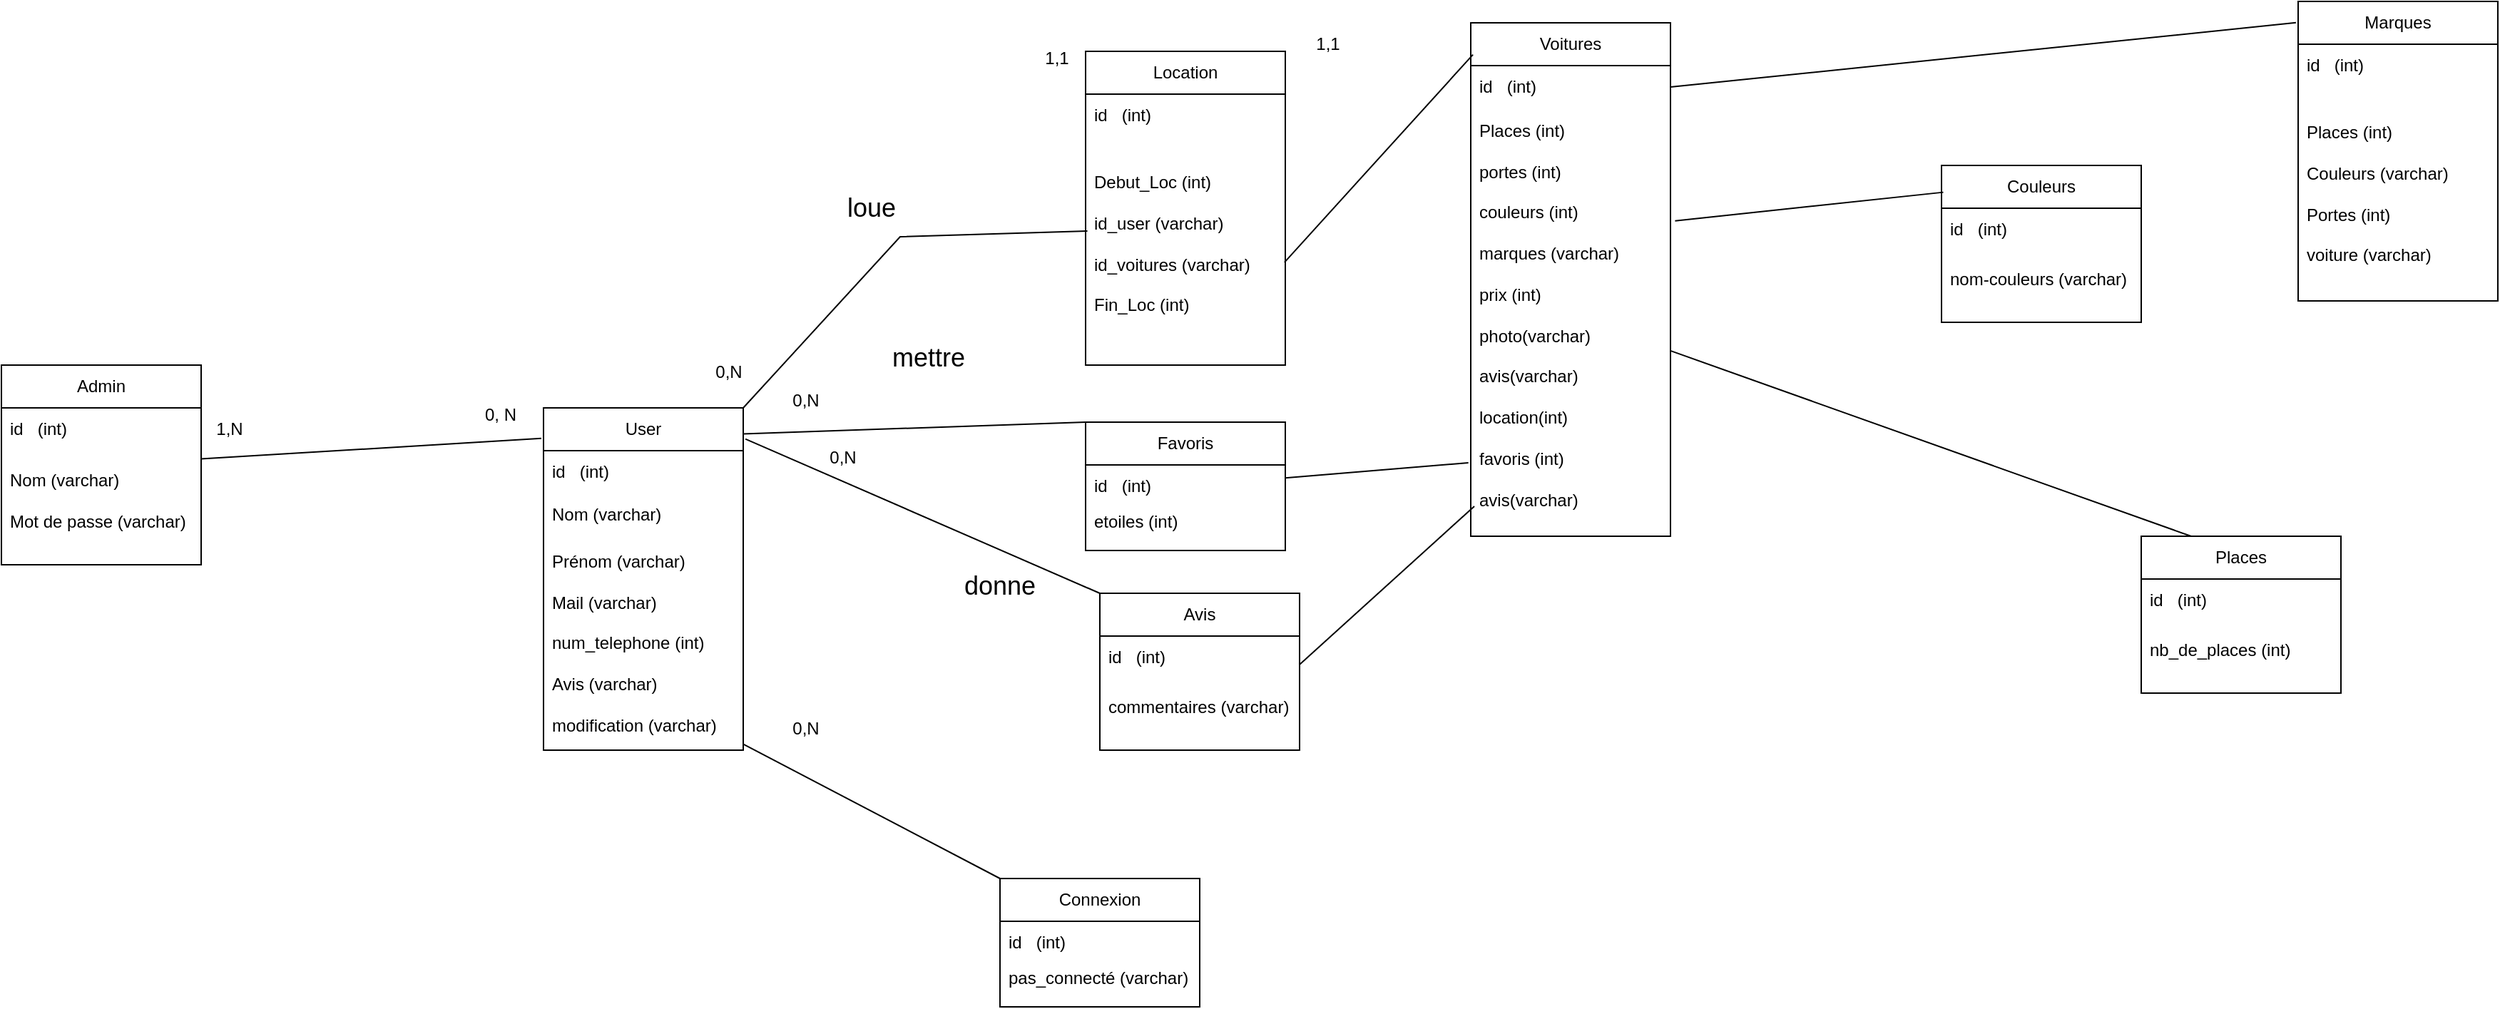 <mxfile version="22.1.0" type="github">
  <diagram id="C5RBs43oDa-KdzZeNtuy" name="Page-1">
    <mxGraphModel dx="2185" dy="596" grid="1" gridSize="10" guides="1" tooltips="1" connect="1" arrows="1" fold="1" page="1" pageScale="1" pageWidth="827" pageHeight="1169" math="0" shadow="0">
      <root>
        <mxCell id="WIyWlLk6GJQsqaUBKTNV-0" />
        <mxCell id="WIyWlLk6GJQsqaUBKTNV-1" parent="WIyWlLk6GJQsqaUBKTNV-0" />
        <mxCell id="GdlKHdJ9aNy-TUZx2jLR-0" value="User" style="swimlane;fontStyle=0;childLayout=stackLayout;horizontal=1;startSize=30;horizontalStack=0;resizeParent=1;resizeParentMax=0;resizeLast=0;collapsible=1;marginBottom=0;whiteSpace=wrap;html=1;" vertex="1" parent="WIyWlLk6GJQsqaUBKTNV-1">
          <mxGeometry x="200" y="440" width="140" height="240" as="geometry" />
        </mxCell>
        <mxCell id="GdlKHdJ9aNy-TUZx2jLR-1" value="id&amp;nbsp; &amp;nbsp;(int)" style="text;strokeColor=none;fillColor=none;align=left;verticalAlign=middle;spacingLeft=4;spacingRight=4;overflow=hidden;points=[[0,0.5],[1,0.5]];portConstraint=eastwest;rotatable=0;whiteSpace=wrap;html=1;" vertex="1" parent="GdlKHdJ9aNy-TUZx2jLR-0">
          <mxGeometry y="30" width="140" height="30" as="geometry" />
        </mxCell>
        <mxCell id="GdlKHdJ9aNy-TUZx2jLR-2" value="Nom (varchar)" style="text;strokeColor=none;fillColor=none;align=left;verticalAlign=middle;spacingLeft=4;spacingRight=4;overflow=hidden;points=[[0,0.5],[1,0.5]];portConstraint=eastwest;rotatable=0;whiteSpace=wrap;html=1;" vertex="1" parent="GdlKHdJ9aNy-TUZx2jLR-0">
          <mxGeometry y="60" width="140" height="30" as="geometry" />
        </mxCell>
        <mxCell id="GdlKHdJ9aNy-TUZx2jLR-4" value="Prénom (varchar)&lt;br&gt;&lt;br&gt;&lt;br&gt;&lt;br&gt;&lt;br&gt;" style="text;strokeColor=none;fillColor=none;align=left;verticalAlign=middle;spacingLeft=4;spacingRight=4;overflow=hidden;points=[[0,0.5],[1,0.5]];portConstraint=eastwest;rotatable=0;whiteSpace=wrap;html=1;" vertex="1" parent="GdlKHdJ9aNy-TUZx2jLR-0">
          <mxGeometry y="90" width="140" as="geometry" />
        </mxCell>
        <mxCell id="GdlKHdJ9aNy-TUZx2jLR-3" value="Prénom (varchar)&lt;br&gt;&lt;br&gt;Mail (varchar)&lt;br&gt;&lt;br&gt;num_telephone (int)&lt;br&gt;&lt;br&gt;Avis (varchar)&lt;br&gt;&lt;br&gt;modification (varchar)&lt;br&gt;" style="text;strokeColor=none;fillColor=none;align=left;verticalAlign=middle;spacingLeft=4;spacingRight=4;overflow=hidden;points=[[0,0.5],[1,0.5]];portConstraint=eastwest;rotatable=0;whiteSpace=wrap;html=1;" vertex="1" parent="GdlKHdJ9aNy-TUZx2jLR-0">
          <mxGeometry y="90" width="140" height="150" as="geometry" />
        </mxCell>
        <mxCell id="GdlKHdJ9aNy-TUZx2jLR-5" value="Location" style="swimlane;fontStyle=0;childLayout=stackLayout;horizontal=1;startSize=30;horizontalStack=0;resizeParent=1;resizeParentMax=0;resizeLast=0;collapsible=1;marginBottom=0;whiteSpace=wrap;html=1;" vertex="1" parent="WIyWlLk6GJQsqaUBKTNV-1">
          <mxGeometry x="580" y="190" width="140" height="220" as="geometry" />
        </mxCell>
        <mxCell id="GdlKHdJ9aNy-TUZx2jLR-6" value="id&amp;nbsp; &amp;nbsp;(int)" style="text;strokeColor=none;fillColor=none;align=left;verticalAlign=middle;spacingLeft=4;spacingRight=4;overflow=hidden;points=[[0,0.5],[1,0.5]];portConstraint=eastwest;rotatable=0;whiteSpace=wrap;html=1;" vertex="1" parent="GdlKHdJ9aNy-TUZx2jLR-5">
          <mxGeometry y="30" width="140" height="30" as="geometry" />
        </mxCell>
        <mxCell id="GdlKHdJ9aNy-TUZx2jLR-7" value="Debut_Loc (int)&lt;br&gt;&lt;br&gt;id_user (varchar)&lt;br&gt;&lt;br&gt;id_voitures (varchar)&lt;br&gt;&lt;br&gt;Fin_Loc (int)" style="text;strokeColor=none;fillColor=none;align=left;verticalAlign=middle;spacingLeft=4;spacingRight=4;overflow=hidden;points=[[0,0.5],[1,0.5]];portConstraint=eastwest;rotatable=0;whiteSpace=wrap;html=1;" vertex="1" parent="GdlKHdJ9aNy-TUZx2jLR-5">
          <mxGeometry y="60" width="140" height="150" as="geometry" />
        </mxCell>
        <mxCell id="GdlKHdJ9aNy-TUZx2jLR-8" value="Prénom (varchar)&lt;br&gt;&lt;br&gt;&lt;br&gt;&lt;br&gt;&lt;br&gt;" style="text;strokeColor=none;fillColor=none;align=left;verticalAlign=middle;spacingLeft=4;spacingRight=4;overflow=hidden;points=[[0,0.5],[1,0.5]];portConstraint=eastwest;rotatable=0;whiteSpace=wrap;html=1;" vertex="1" parent="GdlKHdJ9aNy-TUZx2jLR-5">
          <mxGeometry y="210" width="140" as="geometry" />
        </mxCell>
        <mxCell id="GdlKHdJ9aNy-TUZx2jLR-9" value="&lt;br&gt;&lt;br&gt;" style="text;strokeColor=none;fillColor=none;align=left;verticalAlign=middle;spacingLeft=4;spacingRight=4;overflow=hidden;points=[[0,0.5],[1,0.5]];portConstraint=eastwest;rotatable=0;whiteSpace=wrap;html=1;" vertex="1" parent="GdlKHdJ9aNy-TUZx2jLR-5">
          <mxGeometry y="210" width="140" height="10" as="geometry" />
        </mxCell>
        <mxCell id="GdlKHdJ9aNy-TUZx2jLR-10" value="Avis" style="swimlane;fontStyle=0;childLayout=stackLayout;horizontal=1;startSize=30;horizontalStack=0;resizeParent=1;resizeParentMax=0;resizeLast=0;collapsible=1;marginBottom=0;whiteSpace=wrap;html=1;" vertex="1" parent="WIyWlLk6GJQsqaUBKTNV-1">
          <mxGeometry x="590" y="570" width="140" height="110" as="geometry" />
        </mxCell>
        <mxCell id="GdlKHdJ9aNy-TUZx2jLR-11" value="id&amp;nbsp; &amp;nbsp;(int)" style="text;strokeColor=none;fillColor=none;align=left;verticalAlign=middle;spacingLeft=4;spacingRight=4;overflow=hidden;points=[[0,0.5],[1,0.5]];portConstraint=eastwest;rotatable=0;whiteSpace=wrap;html=1;" vertex="1" parent="GdlKHdJ9aNy-TUZx2jLR-10">
          <mxGeometry y="30" width="140" height="30" as="geometry" />
        </mxCell>
        <mxCell id="GdlKHdJ9aNy-TUZx2jLR-12" value="commentaires (varchar)" style="text;strokeColor=none;fillColor=none;align=left;verticalAlign=middle;spacingLeft=4;spacingRight=4;overflow=hidden;points=[[0,0.5],[1,0.5]];portConstraint=eastwest;rotatable=0;whiteSpace=wrap;html=1;" vertex="1" parent="GdlKHdJ9aNy-TUZx2jLR-10">
          <mxGeometry y="60" width="140" height="40" as="geometry" />
        </mxCell>
        <mxCell id="GdlKHdJ9aNy-TUZx2jLR-13" value="Prénom (varchar)&lt;br&gt;&lt;br&gt;&lt;br&gt;&lt;br&gt;&lt;br&gt;" style="text;strokeColor=none;fillColor=none;align=left;verticalAlign=middle;spacingLeft=4;spacingRight=4;overflow=hidden;points=[[0,0.5],[1,0.5]];portConstraint=eastwest;rotatable=0;whiteSpace=wrap;html=1;" vertex="1" parent="GdlKHdJ9aNy-TUZx2jLR-10">
          <mxGeometry y="100" width="140" as="geometry" />
        </mxCell>
        <mxCell id="GdlKHdJ9aNy-TUZx2jLR-14" value="&lt;br&gt;&lt;br&gt;" style="text;strokeColor=none;fillColor=none;align=left;verticalAlign=middle;spacingLeft=4;spacingRight=4;overflow=hidden;points=[[0,0.5],[1,0.5]];portConstraint=eastwest;rotatable=0;whiteSpace=wrap;html=1;" vertex="1" parent="GdlKHdJ9aNy-TUZx2jLR-10">
          <mxGeometry y="100" width="140" height="10" as="geometry" />
        </mxCell>
        <mxCell id="GdlKHdJ9aNy-TUZx2jLR-16" value="Marques" style="swimlane;fontStyle=0;childLayout=stackLayout;horizontal=1;startSize=30;horizontalStack=0;resizeParent=1;resizeParentMax=0;resizeLast=0;collapsible=1;marginBottom=0;whiteSpace=wrap;html=1;" vertex="1" parent="WIyWlLk6GJQsqaUBKTNV-1">
          <mxGeometry x="1430" y="155" width="140" height="210" as="geometry" />
        </mxCell>
        <mxCell id="GdlKHdJ9aNy-TUZx2jLR-17" value="id&amp;nbsp; &amp;nbsp;(int)" style="text;strokeColor=none;fillColor=none;align=left;verticalAlign=middle;spacingLeft=4;spacingRight=4;overflow=hidden;points=[[0,0.5],[1,0.5]];portConstraint=eastwest;rotatable=0;whiteSpace=wrap;html=1;" vertex="1" parent="GdlKHdJ9aNy-TUZx2jLR-16">
          <mxGeometry y="30" width="140" height="30" as="geometry" />
        </mxCell>
        <mxCell id="GdlKHdJ9aNy-TUZx2jLR-18" value="Places (int)&lt;br&gt;&lt;br&gt;Couleurs (varchar)&lt;br&gt;&lt;br&gt;Portes (int)&lt;br&gt;&lt;br&gt;voiture (varchar)" style="text;strokeColor=none;fillColor=none;align=left;verticalAlign=middle;spacingLeft=4;spacingRight=4;overflow=hidden;points=[[0,0.5],[1,0.5]];portConstraint=eastwest;rotatable=0;whiteSpace=wrap;html=1;" vertex="1" parent="GdlKHdJ9aNy-TUZx2jLR-16">
          <mxGeometry y="60" width="140" height="150" as="geometry" />
        </mxCell>
        <mxCell id="GdlKHdJ9aNy-TUZx2jLR-19" value="Prénom (varchar)&lt;br&gt;&lt;br&gt;&lt;br&gt;&lt;br&gt;&lt;br&gt;" style="text;strokeColor=none;fillColor=none;align=left;verticalAlign=middle;spacingLeft=4;spacingRight=4;overflow=hidden;points=[[0,0.5],[1,0.5]];portConstraint=eastwest;rotatable=0;whiteSpace=wrap;html=1;" vertex="1" parent="GdlKHdJ9aNy-TUZx2jLR-16">
          <mxGeometry y="210" width="140" as="geometry" />
        </mxCell>
        <mxCell id="GdlKHdJ9aNy-TUZx2jLR-21" value="Favoris" style="swimlane;fontStyle=0;childLayout=stackLayout;horizontal=1;startSize=30;horizontalStack=0;resizeParent=1;resizeParentMax=0;resizeLast=0;collapsible=1;marginBottom=0;whiteSpace=wrap;html=1;" vertex="1" parent="WIyWlLk6GJQsqaUBKTNV-1">
          <mxGeometry x="580" y="450" width="140" height="90" as="geometry" />
        </mxCell>
        <mxCell id="GdlKHdJ9aNy-TUZx2jLR-22" value="id&amp;nbsp; &amp;nbsp;(int)" style="text;strokeColor=none;fillColor=none;align=left;verticalAlign=middle;spacingLeft=4;spacingRight=4;overflow=hidden;points=[[0,0.5],[1,0.5]];portConstraint=eastwest;rotatable=0;whiteSpace=wrap;html=1;" vertex="1" parent="GdlKHdJ9aNy-TUZx2jLR-21">
          <mxGeometry y="30" width="140" height="30" as="geometry" />
        </mxCell>
        <mxCell id="GdlKHdJ9aNy-TUZx2jLR-23" value="etoiles (int)" style="text;strokeColor=none;fillColor=none;align=left;verticalAlign=middle;spacingLeft=4;spacingRight=4;overflow=hidden;points=[[0,0.5],[1,0.5]];portConstraint=eastwest;rotatable=0;whiteSpace=wrap;html=1;" vertex="1" parent="GdlKHdJ9aNy-TUZx2jLR-21">
          <mxGeometry y="60" width="140" height="20" as="geometry" />
        </mxCell>
        <mxCell id="GdlKHdJ9aNy-TUZx2jLR-24" value="Prénom (varchar)&lt;br&gt;&lt;br&gt;&lt;br&gt;&lt;br&gt;&lt;br&gt;" style="text;strokeColor=none;fillColor=none;align=left;verticalAlign=middle;spacingLeft=4;spacingRight=4;overflow=hidden;points=[[0,0.5],[1,0.5]];portConstraint=eastwest;rotatable=0;whiteSpace=wrap;html=1;" vertex="1" parent="GdlKHdJ9aNy-TUZx2jLR-21">
          <mxGeometry y="80" width="140" as="geometry" />
        </mxCell>
        <mxCell id="GdlKHdJ9aNy-TUZx2jLR-25" value="&lt;br&gt;&lt;br&gt;" style="text;strokeColor=none;fillColor=none;align=left;verticalAlign=middle;spacingLeft=4;spacingRight=4;overflow=hidden;points=[[0,0.5],[1,0.5]];portConstraint=eastwest;rotatable=0;whiteSpace=wrap;html=1;" vertex="1" parent="GdlKHdJ9aNy-TUZx2jLR-21">
          <mxGeometry y="80" width="140" height="10" as="geometry" />
        </mxCell>
        <mxCell id="GdlKHdJ9aNy-TUZx2jLR-26" value="Voitures" style="swimlane;fontStyle=0;childLayout=stackLayout;horizontal=1;startSize=30;horizontalStack=0;resizeParent=1;resizeParentMax=0;resizeLast=0;collapsible=1;marginBottom=0;whiteSpace=wrap;html=1;" vertex="1" parent="WIyWlLk6GJQsqaUBKTNV-1">
          <mxGeometry x="850" y="170" width="140" height="360" as="geometry" />
        </mxCell>
        <mxCell id="GdlKHdJ9aNy-TUZx2jLR-27" value="id&amp;nbsp; &amp;nbsp;(int)" style="text;strokeColor=none;fillColor=none;align=left;verticalAlign=middle;spacingLeft=4;spacingRight=4;overflow=hidden;points=[[0,0.5],[1,0.5]];portConstraint=eastwest;rotatable=0;whiteSpace=wrap;html=1;" vertex="1" parent="GdlKHdJ9aNy-TUZx2jLR-26">
          <mxGeometry y="30" width="140" height="30" as="geometry" />
        </mxCell>
        <mxCell id="GdlKHdJ9aNy-TUZx2jLR-29" value="Prénom (varchar)&lt;br&gt;&lt;br&gt;&lt;br&gt;&lt;br&gt;&lt;br&gt;" style="text;strokeColor=none;fillColor=none;align=left;verticalAlign=middle;spacingLeft=4;spacingRight=4;overflow=hidden;points=[[0,0.5],[1,0.5]];portConstraint=eastwest;rotatable=0;whiteSpace=wrap;html=1;" vertex="1" parent="GdlKHdJ9aNy-TUZx2jLR-26">
          <mxGeometry y="60" width="140" as="geometry" />
        </mxCell>
        <mxCell id="GdlKHdJ9aNy-TUZx2jLR-28" value="Places (int)&lt;br&gt;&lt;br&gt;portes (int)&lt;br&gt;&lt;br&gt;couleurs (int)&lt;br&gt;&lt;br&gt;marques (varchar)&lt;br&gt;&lt;br&gt;prix (int)&lt;br&gt;&lt;br&gt;photo(varchar)&lt;br&gt;&lt;br&gt;avis(varchar)&lt;br&gt;&lt;br&gt;location(int)&lt;br&gt;&lt;br&gt;favoris (int)&lt;br&gt;&lt;br&gt;avis(varchar)" style="text;strokeColor=none;fillColor=none;align=left;verticalAlign=middle;spacingLeft=4;spacingRight=4;overflow=hidden;points=[[0,0.5],[1,0.5]];portConstraint=eastwest;rotatable=0;whiteSpace=wrap;html=1;" vertex="1" parent="GdlKHdJ9aNy-TUZx2jLR-26">
          <mxGeometry y="60" width="140" height="290" as="geometry" />
        </mxCell>
        <mxCell id="GdlKHdJ9aNy-TUZx2jLR-30" value="&lt;br&gt;&lt;br&gt;" style="text;strokeColor=none;fillColor=none;align=left;verticalAlign=middle;spacingLeft=4;spacingRight=4;overflow=hidden;points=[[0,0.5],[1,0.5]];portConstraint=eastwest;rotatable=0;whiteSpace=wrap;html=1;" vertex="1" parent="GdlKHdJ9aNy-TUZx2jLR-26">
          <mxGeometry y="350" width="140" height="10" as="geometry" />
        </mxCell>
        <mxCell id="GdlKHdJ9aNy-TUZx2jLR-31" value="Couleurs" style="swimlane;fontStyle=0;childLayout=stackLayout;horizontal=1;startSize=30;horizontalStack=0;resizeParent=1;resizeParentMax=0;resizeLast=0;collapsible=1;marginBottom=0;whiteSpace=wrap;html=1;" vertex="1" parent="WIyWlLk6GJQsqaUBKTNV-1">
          <mxGeometry x="1180" y="270" width="140" height="110" as="geometry" />
        </mxCell>
        <mxCell id="GdlKHdJ9aNy-TUZx2jLR-32" value="id&amp;nbsp; &amp;nbsp;(int)" style="text;strokeColor=none;fillColor=none;align=left;verticalAlign=middle;spacingLeft=4;spacingRight=4;overflow=hidden;points=[[0,0.5],[1,0.5]];portConstraint=eastwest;rotatable=0;whiteSpace=wrap;html=1;" vertex="1" parent="GdlKHdJ9aNy-TUZx2jLR-31">
          <mxGeometry y="30" width="140" height="30" as="geometry" />
        </mxCell>
        <mxCell id="GdlKHdJ9aNy-TUZx2jLR-33" value="nom-couleurs (varchar)" style="text;strokeColor=none;fillColor=none;align=left;verticalAlign=middle;spacingLeft=4;spacingRight=4;overflow=hidden;points=[[0,0.5],[1,0.5]];portConstraint=eastwest;rotatable=0;whiteSpace=wrap;html=1;" vertex="1" parent="GdlKHdJ9aNy-TUZx2jLR-31">
          <mxGeometry y="60" width="140" height="40" as="geometry" />
        </mxCell>
        <mxCell id="GdlKHdJ9aNy-TUZx2jLR-34" value="Prénom (varchar)&lt;br&gt;&lt;br&gt;&lt;br&gt;&lt;br&gt;&lt;br&gt;" style="text;strokeColor=none;fillColor=none;align=left;verticalAlign=middle;spacingLeft=4;spacingRight=4;overflow=hidden;points=[[0,0.5],[1,0.5]];portConstraint=eastwest;rotatable=0;whiteSpace=wrap;html=1;" vertex="1" parent="GdlKHdJ9aNy-TUZx2jLR-31">
          <mxGeometry y="100" width="140" as="geometry" />
        </mxCell>
        <mxCell id="GdlKHdJ9aNy-TUZx2jLR-35" value="&lt;br&gt;&lt;br&gt;" style="text;strokeColor=none;fillColor=none;align=left;verticalAlign=middle;spacingLeft=4;spacingRight=4;overflow=hidden;points=[[0,0.5],[1,0.5]];portConstraint=eastwest;rotatable=0;whiteSpace=wrap;html=1;" vertex="1" parent="GdlKHdJ9aNy-TUZx2jLR-31">
          <mxGeometry y="100" width="140" height="10" as="geometry" />
        </mxCell>
        <mxCell id="GdlKHdJ9aNy-TUZx2jLR-37" value="Places" style="swimlane;fontStyle=0;childLayout=stackLayout;horizontal=1;startSize=30;horizontalStack=0;resizeParent=1;resizeParentMax=0;resizeLast=0;collapsible=1;marginBottom=0;whiteSpace=wrap;html=1;" vertex="1" parent="WIyWlLk6GJQsqaUBKTNV-1">
          <mxGeometry x="1320" y="530" width="140" height="110" as="geometry" />
        </mxCell>
        <mxCell id="GdlKHdJ9aNy-TUZx2jLR-38" value="id&amp;nbsp; &amp;nbsp;(int)" style="text;strokeColor=none;fillColor=none;align=left;verticalAlign=middle;spacingLeft=4;spacingRight=4;overflow=hidden;points=[[0,0.5],[1,0.5]];portConstraint=eastwest;rotatable=0;whiteSpace=wrap;html=1;" vertex="1" parent="GdlKHdJ9aNy-TUZx2jLR-37">
          <mxGeometry y="30" width="140" height="30" as="geometry" />
        </mxCell>
        <mxCell id="GdlKHdJ9aNy-TUZx2jLR-39" value="nb_de_places (int)" style="text;strokeColor=none;fillColor=none;align=left;verticalAlign=middle;spacingLeft=4;spacingRight=4;overflow=hidden;points=[[0,0.5],[1,0.5]];portConstraint=eastwest;rotatable=0;whiteSpace=wrap;html=1;" vertex="1" parent="GdlKHdJ9aNy-TUZx2jLR-37">
          <mxGeometry y="60" width="140" height="40" as="geometry" />
        </mxCell>
        <mxCell id="GdlKHdJ9aNy-TUZx2jLR-40" value="Prénom (varchar)&lt;br&gt;&lt;br&gt;&lt;br&gt;&lt;br&gt;&lt;br&gt;" style="text;strokeColor=none;fillColor=none;align=left;verticalAlign=middle;spacingLeft=4;spacingRight=4;overflow=hidden;points=[[0,0.5],[1,0.5]];portConstraint=eastwest;rotatable=0;whiteSpace=wrap;html=1;" vertex="1" parent="GdlKHdJ9aNy-TUZx2jLR-37">
          <mxGeometry y="100" width="140" as="geometry" />
        </mxCell>
        <mxCell id="GdlKHdJ9aNy-TUZx2jLR-41" value="&lt;br&gt;&lt;br&gt;" style="text;strokeColor=none;fillColor=none;align=left;verticalAlign=middle;spacingLeft=4;spacingRight=4;overflow=hidden;points=[[0,0.5],[1,0.5]];portConstraint=eastwest;rotatable=0;whiteSpace=wrap;html=1;" vertex="1" parent="GdlKHdJ9aNy-TUZx2jLR-37">
          <mxGeometry y="100" width="140" height="10" as="geometry" />
        </mxCell>
        <mxCell id="GdlKHdJ9aNy-TUZx2jLR-45" value="" style="endArrow=none;html=1;rounded=0;entryX=0;entryY=0;entryDx=0;entryDy=0;exitX=1;exitY=0.076;exitDx=0;exitDy=0;exitPerimeter=0;" edge="1" parent="WIyWlLk6GJQsqaUBKTNV-1" source="GdlKHdJ9aNy-TUZx2jLR-0" target="GdlKHdJ9aNy-TUZx2jLR-21">
          <mxGeometry width="50" height="50" relative="1" as="geometry">
            <mxPoint x="140" y="610" as="sourcePoint" />
            <mxPoint x="190" y="560" as="targetPoint" />
            <Array as="points" />
          </mxGeometry>
        </mxCell>
        <mxCell id="GdlKHdJ9aNy-TUZx2jLR-46" value="" style="endArrow=none;html=1;rounded=0;exitX=1;exitY=0;exitDx=0;exitDy=0;entryX=0.009;entryY=0.44;entryDx=0;entryDy=0;entryPerimeter=0;" edge="1" parent="WIyWlLk6GJQsqaUBKTNV-1" source="GdlKHdJ9aNy-TUZx2jLR-0" target="GdlKHdJ9aNy-TUZx2jLR-7">
          <mxGeometry width="50" height="50" relative="1" as="geometry">
            <mxPoint x="620" y="390" as="sourcePoint" />
            <mxPoint x="200" y="210" as="targetPoint" />
            <Array as="points">
              <mxPoint x="450" y="320" />
            </Array>
          </mxGeometry>
        </mxCell>
        <mxCell id="GdlKHdJ9aNy-TUZx2jLR-47" value="" style="endArrow=none;html=1;rounded=0;entryX=0;entryY=0;entryDx=0;entryDy=0;exitX=1.011;exitY=0.091;exitDx=0;exitDy=0;exitPerimeter=0;" edge="1" parent="WIyWlLk6GJQsqaUBKTNV-1" source="GdlKHdJ9aNy-TUZx2jLR-0" target="GdlKHdJ9aNy-TUZx2jLR-10">
          <mxGeometry width="50" height="50" relative="1" as="geometry">
            <mxPoint x="160" y="410" as="sourcePoint" />
            <mxPoint x="670" y="580" as="targetPoint" />
          </mxGeometry>
        </mxCell>
        <mxCell id="GdlKHdJ9aNy-TUZx2jLR-48" value="" style="endArrow=none;html=1;rounded=0;exitX=0.996;exitY=0.586;exitDx=0;exitDy=0;exitPerimeter=0;entryX=0.011;entryY=0.062;entryDx=0;entryDy=0;entryPerimeter=0;" edge="1" parent="WIyWlLk6GJQsqaUBKTNV-1" source="GdlKHdJ9aNy-TUZx2jLR-7" target="GdlKHdJ9aNy-TUZx2jLR-26">
          <mxGeometry width="50" height="50" relative="1" as="geometry">
            <mxPoint x="620" y="410" as="sourcePoint" />
            <mxPoint x="670" y="360" as="targetPoint" />
          </mxGeometry>
        </mxCell>
        <mxCell id="GdlKHdJ9aNy-TUZx2jLR-49" value="" style="endArrow=none;html=1;rounded=0;exitX=1;exitY=0.5;exitDx=0;exitDy=0;entryX=-0.011;entryY=0.071;entryDx=0;entryDy=0;entryPerimeter=0;" edge="1" parent="WIyWlLk6GJQsqaUBKTNV-1" source="GdlKHdJ9aNy-TUZx2jLR-27" target="GdlKHdJ9aNy-TUZx2jLR-16">
          <mxGeometry width="50" height="50" relative="1" as="geometry">
            <mxPoint x="860" y="320" as="sourcePoint" />
            <mxPoint x="670" y="420" as="targetPoint" />
          </mxGeometry>
        </mxCell>
        <mxCell id="GdlKHdJ9aNy-TUZx2jLR-51" value="" style="endArrow=none;html=1;rounded=0;entryX=0.25;entryY=0;entryDx=0;entryDy=0;" edge="1" parent="WIyWlLk6GJQsqaUBKTNV-1" source="GdlKHdJ9aNy-TUZx2jLR-28" target="GdlKHdJ9aNy-TUZx2jLR-37">
          <mxGeometry width="50" height="50" relative="1" as="geometry">
            <mxPoint x="910" y="570" as="sourcePoint" />
            <mxPoint x="960" y="520" as="targetPoint" />
          </mxGeometry>
        </mxCell>
        <mxCell id="GdlKHdJ9aNy-TUZx2jLR-52" value="" style="endArrow=none;html=1;rounded=0;entryX=-0.012;entryY=0.857;entryDx=0;entryDy=0;entryPerimeter=0;" edge="1" parent="WIyWlLk6GJQsqaUBKTNV-1" source="GdlKHdJ9aNy-TUZx2jLR-21" target="GdlKHdJ9aNy-TUZx2jLR-28">
          <mxGeometry width="50" height="50" relative="1" as="geometry">
            <mxPoint x="700" y="490" as="sourcePoint" />
            <mxPoint x="750" y="440" as="targetPoint" />
          </mxGeometry>
        </mxCell>
        <mxCell id="GdlKHdJ9aNy-TUZx2jLR-58" value="&lt;font style=&quot;font-size: 18px;&quot;&gt;loue&lt;/font&gt;" style="text;html=1;strokeColor=none;fillColor=none;align=center;verticalAlign=middle;whiteSpace=wrap;rounded=0;" vertex="1" parent="WIyWlLk6GJQsqaUBKTNV-1">
          <mxGeometry x="400" y="285" width="60" height="30" as="geometry" />
        </mxCell>
        <mxCell id="GdlKHdJ9aNy-TUZx2jLR-59" value="&lt;font style=&quot;font-size: 18px;&quot;&gt;mettre&lt;/font&gt;" style="text;html=1;strokeColor=none;fillColor=none;align=center;verticalAlign=middle;whiteSpace=wrap;rounded=0;" vertex="1" parent="WIyWlLk6GJQsqaUBKTNV-1">
          <mxGeometry x="440" y="390" width="60" height="30" as="geometry" />
        </mxCell>
        <mxCell id="GdlKHdJ9aNy-TUZx2jLR-61" value="&lt;font style=&quot;font-size: 18px;&quot;&gt;donne&lt;/font&gt;" style="text;html=1;strokeColor=none;fillColor=none;align=center;verticalAlign=middle;whiteSpace=wrap;rounded=0;" vertex="1" parent="WIyWlLk6GJQsqaUBKTNV-1">
          <mxGeometry x="490" y="550" width="60" height="30" as="geometry" />
        </mxCell>
        <mxCell id="GdlKHdJ9aNy-TUZx2jLR-62" value="Admin" style="swimlane;fontStyle=0;childLayout=stackLayout;horizontal=1;startSize=30;horizontalStack=0;resizeParent=1;resizeParentMax=0;resizeLast=0;collapsible=1;marginBottom=0;whiteSpace=wrap;html=1;" vertex="1" parent="WIyWlLk6GJQsqaUBKTNV-1">
          <mxGeometry x="-180" y="410" width="140" height="140" as="geometry" />
        </mxCell>
        <mxCell id="GdlKHdJ9aNy-TUZx2jLR-63" value="id&amp;nbsp; &amp;nbsp;(int)" style="text;strokeColor=none;fillColor=none;align=left;verticalAlign=middle;spacingLeft=4;spacingRight=4;overflow=hidden;points=[[0,0.5],[1,0.5]];portConstraint=eastwest;rotatable=0;whiteSpace=wrap;html=1;" vertex="1" parent="GdlKHdJ9aNy-TUZx2jLR-62">
          <mxGeometry y="30" width="140" height="30" as="geometry" />
        </mxCell>
        <mxCell id="GdlKHdJ9aNy-TUZx2jLR-64" value="Nom (varchar)&lt;br&gt;&lt;br&gt;Mot de passe (varchar)" style="text;strokeColor=none;fillColor=none;align=left;verticalAlign=middle;spacingLeft=4;spacingRight=4;overflow=hidden;points=[[0,0.5],[1,0.5]];portConstraint=eastwest;rotatable=0;whiteSpace=wrap;html=1;" vertex="1" parent="GdlKHdJ9aNy-TUZx2jLR-62">
          <mxGeometry y="60" width="140" height="70" as="geometry" />
        </mxCell>
        <mxCell id="GdlKHdJ9aNy-TUZx2jLR-65" value="Prénom (varchar)&lt;br&gt;&lt;br&gt;&lt;br&gt;&lt;br&gt;&lt;br&gt;" style="text;strokeColor=none;fillColor=none;align=left;verticalAlign=middle;spacingLeft=4;spacingRight=4;overflow=hidden;points=[[0,0.5],[1,0.5]];portConstraint=eastwest;rotatable=0;whiteSpace=wrap;html=1;" vertex="1" parent="GdlKHdJ9aNy-TUZx2jLR-62">
          <mxGeometry y="130" width="140" as="geometry" />
        </mxCell>
        <mxCell id="GdlKHdJ9aNy-TUZx2jLR-66" value="&lt;br&gt;&lt;br&gt;" style="text;strokeColor=none;fillColor=none;align=left;verticalAlign=middle;spacingLeft=4;spacingRight=4;overflow=hidden;points=[[0,0.5],[1,0.5]];portConstraint=eastwest;rotatable=0;whiteSpace=wrap;html=1;" vertex="1" parent="GdlKHdJ9aNy-TUZx2jLR-62">
          <mxGeometry y="130" width="140" height="10" as="geometry" />
        </mxCell>
        <mxCell id="GdlKHdJ9aNy-TUZx2jLR-67" value="" style="endArrow=none;html=1;rounded=0;entryX=-0.011;entryY=0.089;entryDx=0;entryDy=0;entryPerimeter=0;" edge="1" parent="WIyWlLk6GJQsqaUBKTNV-1" source="GdlKHdJ9aNy-TUZx2jLR-62" target="GdlKHdJ9aNy-TUZx2jLR-0">
          <mxGeometry width="50" height="50" relative="1" as="geometry">
            <mxPoint x="370" y="460" as="sourcePoint" />
            <mxPoint x="420" y="410" as="targetPoint" />
          </mxGeometry>
        </mxCell>
        <mxCell id="GdlKHdJ9aNy-TUZx2jLR-68" value="" style="endArrow=none;html=1;rounded=0;entryX=0.009;entryY=0.171;entryDx=0;entryDy=0;entryPerimeter=0;exitX=1.023;exitY=0.272;exitDx=0;exitDy=0;exitPerimeter=0;" edge="1" parent="WIyWlLk6GJQsqaUBKTNV-1" source="GdlKHdJ9aNy-TUZx2jLR-28" target="GdlKHdJ9aNy-TUZx2jLR-31">
          <mxGeometry width="50" height="50" relative="1" as="geometry">
            <mxPoint x="930" y="420" as="sourcePoint" />
            <mxPoint x="980" y="370" as="targetPoint" />
          </mxGeometry>
        </mxCell>
        <mxCell id="GdlKHdJ9aNy-TUZx2jLR-69" value="1,N" style="text;html=1;strokeColor=none;fillColor=none;align=center;verticalAlign=middle;whiteSpace=wrap;rounded=0;" vertex="1" parent="WIyWlLk6GJQsqaUBKTNV-1">
          <mxGeometry x="-50" y="440" width="60" height="30" as="geometry" />
        </mxCell>
        <mxCell id="GdlKHdJ9aNy-TUZx2jLR-70" value="0, N" style="text;html=1;strokeColor=none;fillColor=none;align=center;verticalAlign=middle;whiteSpace=wrap;rounded=0;" vertex="1" parent="WIyWlLk6GJQsqaUBKTNV-1">
          <mxGeometry x="140" y="430" width="60" height="30" as="geometry" />
        </mxCell>
        <mxCell id="GdlKHdJ9aNy-TUZx2jLR-71" value="0,N" style="text;html=1;strokeColor=none;fillColor=none;align=center;verticalAlign=middle;whiteSpace=wrap;rounded=0;" vertex="1" parent="WIyWlLk6GJQsqaUBKTNV-1">
          <mxGeometry x="300" y="400" width="60" height="30" as="geometry" />
        </mxCell>
        <mxCell id="GdlKHdJ9aNy-TUZx2jLR-72" value="1,1" style="text;html=1;strokeColor=none;fillColor=none;align=center;verticalAlign=middle;whiteSpace=wrap;rounded=0;" vertex="1" parent="WIyWlLk6GJQsqaUBKTNV-1">
          <mxGeometry x="530" y="180" width="60" height="30" as="geometry" />
        </mxCell>
        <mxCell id="GdlKHdJ9aNy-TUZx2jLR-73" value="Connexion" style="swimlane;fontStyle=0;childLayout=stackLayout;horizontal=1;startSize=30;horizontalStack=0;resizeParent=1;resizeParentMax=0;resizeLast=0;collapsible=1;marginBottom=0;whiteSpace=wrap;html=1;" vertex="1" parent="WIyWlLk6GJQsqaUBKTNV-1">
          <mxGeometry x="520" y="770" width="140" height="90" as="geometry" />
        </mxCell>
        <mxCell id="GdlKHdJ9aNy-TUZx2jLR-74" value="id&amp;nbsp; &amp;nbsp;(int)" style="text;strokeColor=none;fillColor=none;align=left;verticalAlign=middle;spacingLeft=4;spacingRight=4;overflow=hidden;points=[[0,0.5],[1,0.5]];portConstraint=eastwest;rotatable=0;whiteSpace=wrap;html=1;" vertex="1" parent="GdlKHdJ9aNy-TUZx2jLR-73">
          <mxGeometry y="30" width="140" height="30" as="geometry" />
        </mxCell>
        <mxCell id="GdlKHdJ9aNy-TUZx2jLR-75" value="pas_connecté (varchar)" style="text;strokeColor=none;fillColor=none;align=left;verticalAlign=middle;spacingLeft=4;spacingRight=4;overflow=hidden;points=[[0,0.5],[1,0.5]];portConstraint=eastwest;rotatable=0;whiteSpace=wrap;html=1;" vertex="1" parent="GdlKHdJ9aNy-TUZx2jLR-73">
          <mxGeometry y="60" width="140" height="20" as="geometry" />
        </mxCell>
        <mxCell id="GdlKHdJ9aNy-TUZx2jLR-76" value="Prénom (varchar)&lt;br&gt;&lt;br&gt;&lt;br&gt;&lt;br&gt;&lt;br&gt;" style="text;strokeColor=none;fillColor=none;align=left;verticalAlign=middle;spacingLeft=4;spacingRight=4;overflow=hidden;points=[[0,0.5],[1,0.5]];portConstraint=eastwest;rotatable=0;whiteSpace=wrap;html=1;" vertex="1" parent="GdlKHdJ9aNy-TUZx2jLR-73">
          <mxGeometry y="80" width="140" as="geometry" />
        </mxCell>
        <mxCell id="GdlKHdJ9aNy-TUZx2jLR-77" value="&lt;br&gt;&lt;br&gt;" style="text;strokeColor=none;fillColor=none;align=left;verticalAlign=middle;spacingLeft=4;spacingRight=4;overflow=hidden;points=[[0,0.5],[1,0.5]];portConstraint=eastwest;rotatable=0;whiteSpace=wrap;html=1;" vertex="1" parent="GdlKHdJ9aNy-TUZx2jLR-73">
          <mxGeometry y="80" width="140" height="10" as="geometry" />
        </mxCell>
        <mxCell id="GdlKHdJ9aNy-TUZx2jLR-78" value="" style="endArrow=none;html=1;rounded=0;exitX=0.999;exitY=0.971;exitDx=0;exitDy=0;exitPerimeter=0;entryX=0;entryY=0;entryDx=0;entryDy=0;" edge="1" parent="WIyWlLk6GJQsqaUBKTNV-1" source="GdlKHdJ9aNy-TUZx2jLR-3" target="GdlKHdJ9aNy-TUZx2jLR-73">
          <mxGeometry width="50" height="50" relative="1" as="geometry">
            <mxPoint x="540" y="680" as="sourcePoint" />
            <mxPoint x="590" y="630" as="targetPoint" />
          </mxGeometry>
        </mxCell>
        <mxCell id="GdlKHdJ9aNy-TUZx2jLR-79" value="0,N" style="text;html=1;strokeColor=none;fillColor=none;align=center;verticalAlign=middle;whiteSpace=wrap;rounded=0;" vertex="1" parent="WIyWlLk6GJQsqaUBKTNV-1">
          <mxGeometry x="354" y="420" width="60" height="30" as="geometry" />
        </mxCell>
        <mxCell id="GdlKHdJ9aNy-TUZx2jLR-80" value="0,N" style="text;html=1;strokeColor=none;fillColor=none;align=center;verticalAlign=middle;whiteSpace=wrap;rounded=0;" vertex="1" parent="WIyWlLk6GJQsqaUBKTNV-1">
          <mxGeometry x="380" y="460" width="60" height="30" as="geometry" />
        </mxCell>
        <mxCell id="GdlKHdJ9aNy-TUZx2jLR-81" value="0,N" style="text;html=1;strokeColor=none;fillColor=none;align=center;verticalAlign=middle;whiteSpace=wrap;rounded=0;" vertex="1" parent="WIyWlLk6GJQsqaUBKTNV-1">
          <mxGeometry x="354" y="650" width="60" height="30" as="geometry" />
        </mxCell>
        <mxCell id="GdlKHdJ9aNy-TUZx2jLR-82" value="1,1" style="text;html=1;strokeColor=none;fillColor=none;align=center;verticalAlign=middle;whiteSpace=wrap;rounded=0;" vertex="1" parent="WIyWlLk6GJQsqaUBKTNV-1">
          <mxGeometry x="720" y="170" width="60" height="30" as="geometry" />
        </mxCell>
        <mxCell id="GdlKHdJ9aNy-TUZx2jLR-83" value="" style="endArrow=none;html=1;rounded=0;entryX=0.018;entryY=0.962;entryDx=0;entryDy=0;entryPerimeter=0;" edge="1" parent="WIyWlLk6GJQsqaUBKTNV-1" target="GdlKHdJ9aNy-TUZx2jLR-28">
          <mxGeometry width="50" height="50" relative="1" as="geometry">
            <mxPoint x="730" y="620" as="sourcePoint" />
            <mxPoint x="780" y="570" as="targetPoint" />
          </mxGeometry>
        </mxCell>
      </root>
    </mxGraphModel>
  </diagram>
</mxfile>

